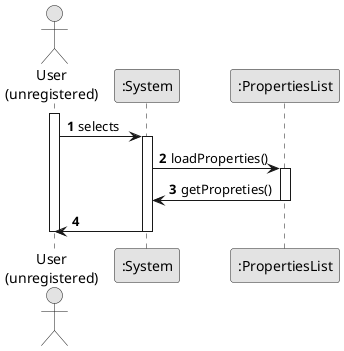 @startuml
skinparam monochrome true
skinparam packageStyle rectangle
skinparam shadowing false

autonumber

actor "User\n(unregistered)" as ADM
participant ":System" as System
participant ":PropertiesList" as List

activate ADM

        ADM -> System : selects
        activate System

            System -> List : loadProperties()
            activate List

            List -> System : getPropreties()
            deactivate List

        System -> ADM
        deactivate System

deactivate ADM

@enduml
